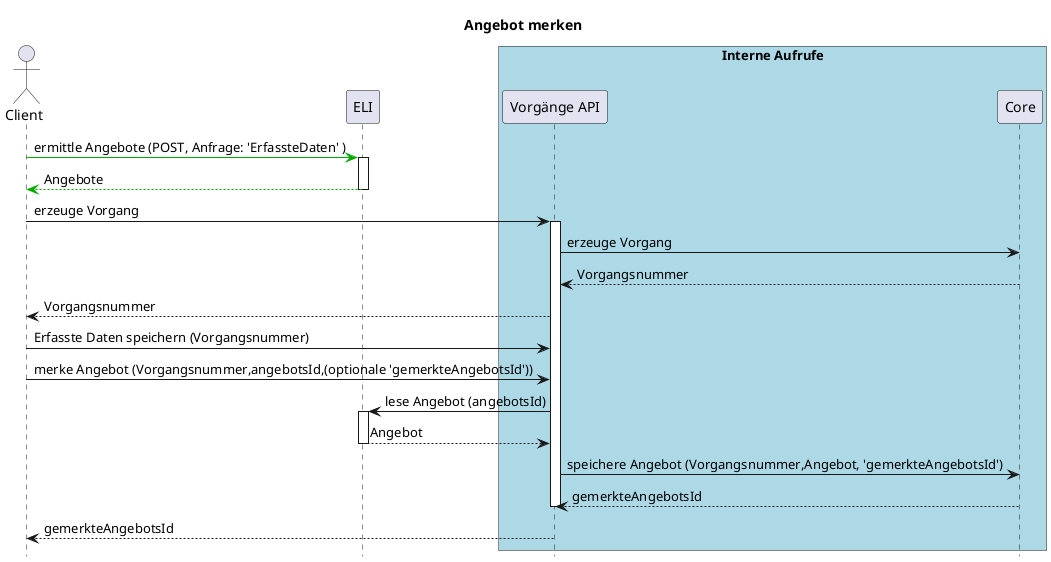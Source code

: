 @startuml

hide footbox

title Angebot merken

box "Interne Aufrufe" #LightBlue
  participant "Vorgänge API" as vorgaenge_api
  participant "Core" as core
end box

actor Client as client
participant "ELI" as eli

box "Interne Aufrufe" #LightBlue
  participant "Vorgänge API" as vorgaenge_api
  participant "Core" as core
end box

client [#00AA00]-> eli: ermittle Angebote (POST, Anfrage: 'ErfassteDaten' )
activate eli
eli [#00AA00]--> client: Angebote
deactivate eli

client -> vorgaenge_api: erzeuge Vorgang
activate vorgaenge_api
vorgaenge_api -> core: erzeuge Vorgang
core --> vorgaenge_api:  Vorgangsnummer
vorgaenge_api --> client: Vorgangsnummer
client -> vorgaenge_api: Erfasste Daten speichern (Vorgangsnummer)
client -> vorgaenge_api: merke Angebot (Vorgangsnummer,angebotsId,(optionale 'gemerkteAngebotsId'))
vorgaenge_api -> eli: lese Angebot (angebotsId)
activate eli
eli --> vorgaenge_api: Angebot
deactivate eli
vorgaenge_api -> core: speichere Angebot (Vorgangsnummer,Angebot, 'gemerkteAngebotsId')
core --> vorgaenge_api: gemerkteAngebotsId
deactivate vorgaenge_api
vorgaenge_api --> client: gemerkteAngebotsId

@enduml